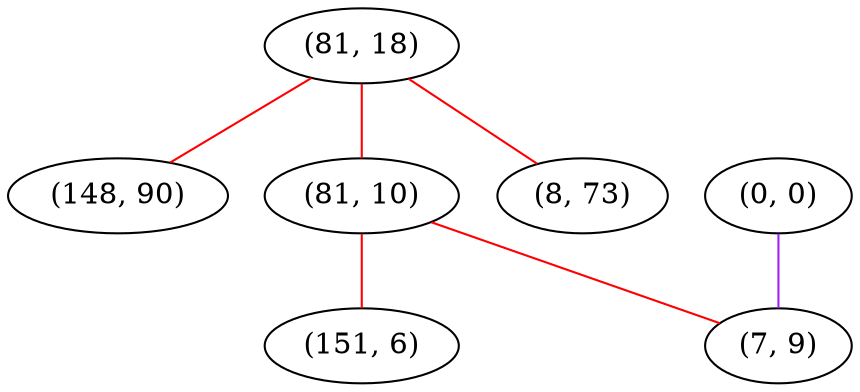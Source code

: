 graph "" {
"(81, 18)";
"(148, 90)";
"(0, 0)";
"(81, 10)";
"(8, 73)";
"(151, 6)";
"(7, 9)";
"(81, 18)" -- "(81, 10)"  [color=red, key=0, weight=1];
"(81, 18)" -- "(8, 73)"  [color=red, key=0, weight=1];
"(81, 18)" -- "(148, 90)"  [color=red, key=0, weight=1];
"(0, 0)" -- "(7, 9)"  [color=purple, key=0, weight=4];
"(81, 10)" -- "(151, 6)"  [color=red, key=0, weight=1];
"(81, 10)" -- "(7, 9)"  [color=red, key=0, weight=1];
}
